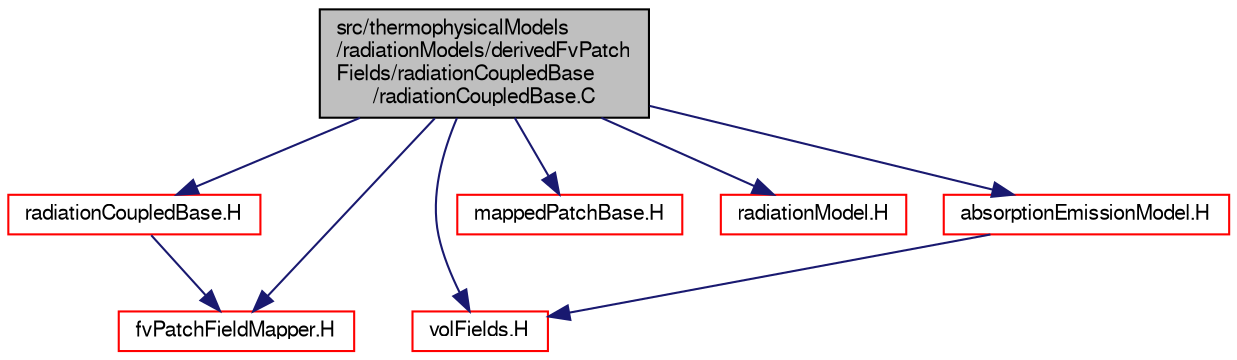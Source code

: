 digraph "src/thermophysicalModels/radiationModels/derivedFvPatchFields/radiationCoupledBase/radiationCoupledBase.C"
{
  bgcolor="transparent";
  edge [fontname="FreeSans",fontsize="10",labelfontname="FreeSans",labelfontsize="10"];
  node [fontname="FreeSans",fontsize="10",shape=record];
  Node0 [label="src/thermophysicalModels\l/radiationModels/derivedFvPatch\lFields/radiationCoupledBase\l/radiationCoupledBase.C",height=0.2,width=0.4,color="black", fillcolor="grey75", style="filled", fontcolor="black"];
  Node0 -> Node1 [color="midnightblue",fontsize="10",style="solid",fontname="FreeSans"];
  Node1 [label="radiationCoupledBase.H",height=0.2,width=0.4,color="red",URL="$a15941.html"];
  Node1 -> Node157 [color="midnightblue",fontsize="10",style="solid",fontname="FreeSans"];
  Node157 [label="fvPatchFieldMapper.H",height=0.2,width=0.4,color="red",URL="$a02468.html"];
  Node0 -> Node158 [color="midnightblue",fontsize="10",style="solid",fontname="FreeSans"];
  Node158 [label="volFields.H",height=0.2,width=0.4,color="red",URL="$a02750.html"];
  Node0 -> Node302 [color="midnightblue",fontsize="10",style="solid",fontname="FreeSans"];
  Node302 [label="mappedPatchBase.H",height=0.2,width=0.4,color="red",URL="$a07595.html"];
  Node0 -> Node157 [color="midnightblue",fontsize="10",style="solid",fontname="FreeSans"];
  Node0 -> Node322 [color="midnightblue",fontsize="10",style="solid",fontname="FreeSans"];
  Node322 [label="radiationModel.H",height=0.2,width=0.4,color="red",URL="$a16004.html"];
  Node0 -> Node325 [color="midnightblue",fontsize="10",style="solid",fontname="FreeSans"];
  Node325 [label="absorptionEmissionModel.H",height=0.2,width=0.4,color="red",URL="$a16022.html"];
  Node325 -> Node158 [color="midnightblue",fontsize="10",style="solid",fontname="FreeSans"];
}
